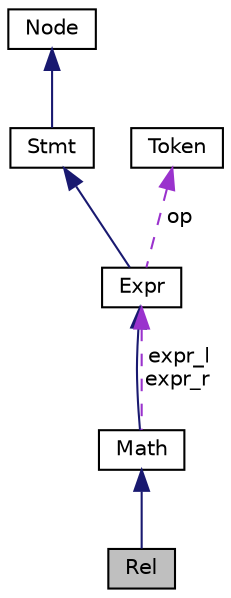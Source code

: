 digraph "Rel"
{
  edge [fontname="Helvetica",fontsize="10",labelfontname="Helvetica",labelfontsize="10"];
  node [fontname="Helvetica",fontsize="10",shape=record];
  Node5 [label="Rel",height=0.2,width=0.4,color="black", fillcolor="grey75", style="filled", fontcolor="black"];
  Node6 -> Node5 [dir="back",color="midnightblue",fontsize="10",style="solid"];
  Node6 [label="Math",height=0.2,width=0.4,color="black", fillcolor="white", style="filled",URL="$class_math.html",tooltip="数学运算的根类 "];
  Node7 -> Node6 [dir="back",color="midnightblue",fontsize="10",style="solid"];
  Node7 [label="Expr",height=0.2,width=0.4,color="black", fillcolor="white", style="filled",URL="$class_expr.html",tooltip="运算表达式类 "];
  Node8 -> Node7 [dir="back",color="midnightblue",fontsize="10",style="solid"];
  Node8 [label="Stmt",height=0.2,width=0.4,color="black", fillcolor="white", style="filled",URL="$class_stmt.html",tooltip="Stmt类 "];
  Node9 -> Node8 [dir="back",color="midnightblue",fontsize="10",style="solid"];
  Node9 [label="Node",height=0.2,width=0.4,color="black", fillcolor="white", style="filled",URL="$class_node.html",tooltip="Node类 "];
  Node10 -> Node7 [dir="back",color="darkorchid3",fontsize="10",style="dashed",label=" op" ];
  Node10 [label="Token",height=0.2,width=0.4,color="black", fillcolor="white", style="filled",URL="$class_token.html",tooltip="token类 "];
  Node7 -> Node6 [dir="back",color="darkorchid3",fontsize="10",style="dashed",label=" expr_l\nexpr_r" ];
}

